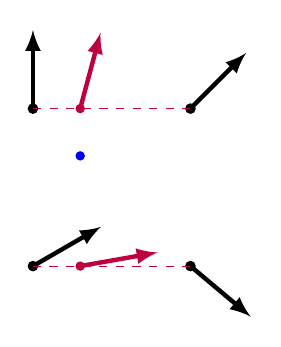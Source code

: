 \begin{tikzpicture}[scale=2]

  % Four main vectors.
  \coordinate (A) at (0,1);
  \coordinate (B) at (1,1);
  \coordinate (C) at (1,0);
  \coordinate (D) at (0,0);

  \draw[fill=black] (A) circle (0.03);
  \draw[->,-latex,ultra thick] (A) -- ($ (A)+(90:0.5) $);
  \draw[fill=black] (B) circle (0.03);
  \draw[->,-latex,ultra thick] (B) -- ($ (B)+(45:0.5) $);
  \draw[fill=black] (C) circle (0.03);
  \draw[->,-latex,ultra thick] (C) -- ($ (C)+(-40:0.5) $);
  \draw[fill=black] (D) circle (0.03);
  \draw[->,-latex,ultra thick] (D) -- ($ (D)+(30:0.5) $);

  % Horizontal interpolation.
  \coordinate (AB) at (0.3,1);
  \coordinate (CD) at (0.3,0);

  \draw[dashed, purple] (A) -- (B);
  \draw[dashed, purple] (C) -- (D);

  \draw[draw=none,fill=purple] (AB) circle (0.03);
  \draw[->,purple,-latex,ultra thick] (AB) -- ($ (AB)+(75:0.5) $);
  \draw[draw=none,fill=purple] (CD) circle (0.03);
  \draw[->,purple,-latex,ultra thick] (CD) -- ($ (CD)+(10:0.5) $);

    % Target point.
  \coordinate (T) at (0.3,0.7);

  \draw[draw=none,fill=blue] (T) circle (0.03);

\end{tikzpicture}
